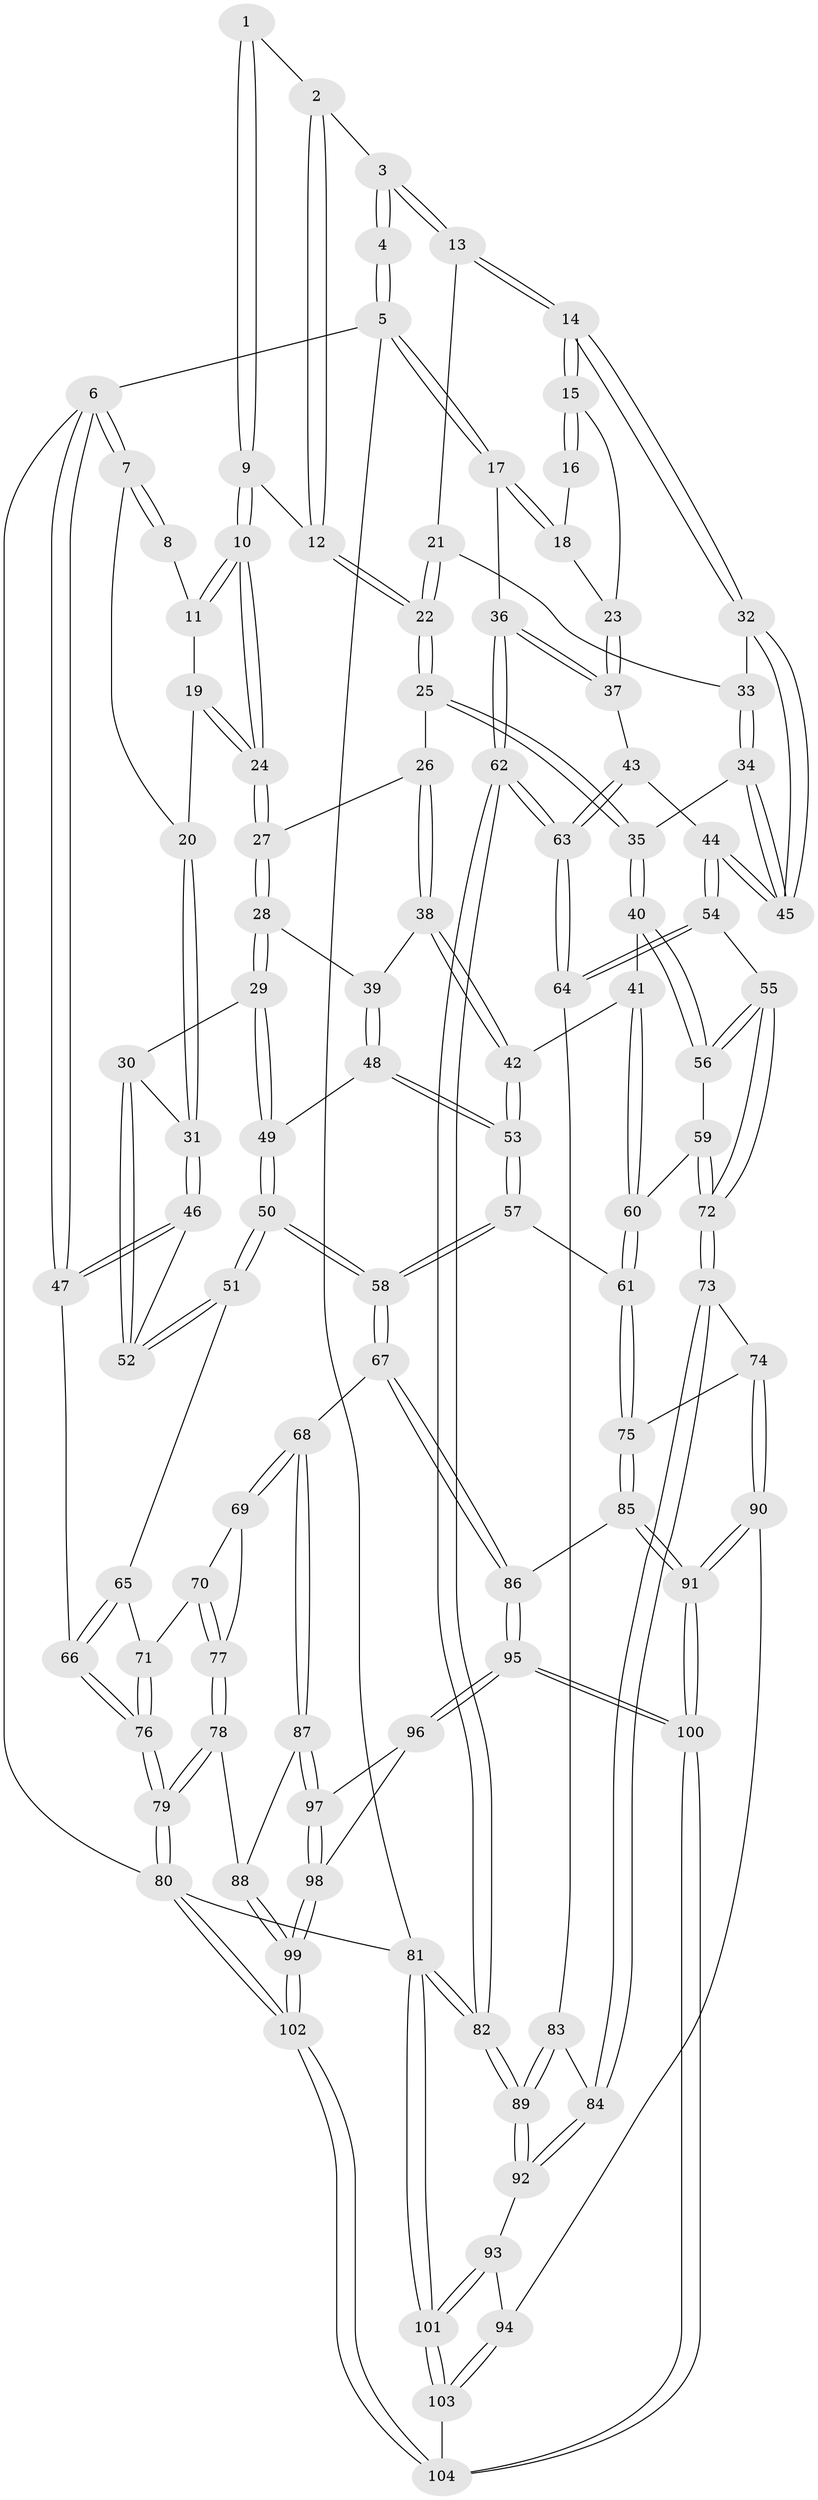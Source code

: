 // Generated by graph-tools (version 1.1) at 2025/51/03/09/25 03:51:07]
// undirected, 104 vertices, 257 edges
graph export_dot {
graph [start="1"]
  node [color=gray90,style=filled];
  1 [pos="+0.4026118072012761+0"];
  2 [pos="+0.5077625796055392+0"];
  3 [pos="+0.6493729169979982+0"];
  4 [pos="+1+0"];
  5 [pos="+1+0"];
  6 [pos="+0+0"];
  7 [pos="+0+0"];
  8 [pos="+0.17767709768397238+0"];
  9 [pos="+0.3619666950642004+0.11965607739872958"];
  10 [pos="+0.3484693256017275+0.13215721142029188"];
  11 [pos="+0.18207888905810699+0"];
  12 [pos="+0.47562127673685367+0.1451397166901495"];
  13 [pos="+0.6691245364634285+0"];
  14 [pos="+0.8102849560216073+0.16664110042236174"];
  15 [pos="+0.8103818625131861+0.16663417466340685"];
  16 [pos="+0.9209774440753353+0.03808489733663604"];
  17 [pos="+1+0.07034943054288202"];
  18 [pos="+0.991787825084481+0.13633669536302448"];
  19 [pos="+0.16088835042900299+0.1086337678188543"];
  20 [pos="+0.1273794202541682+0.1394549133094537"];
  21 [pos="+0.5583550566369045+0.169901513386221"];
  22 [pos="+0.5352260303627782+0.18007565164131595"];
  23 [pos="+0.8902915792039826+0.1908019287250552"];
  24 [pos="+0.32296309847471066+0.16795014630939922"];
  25 [pos="+0.5216975886712446+0.2134219999618272"];
  26 [pos="+0.48423936867004425+0.2429556277441868"];
  27 [pos="+0.3216790920830953+0.18367917617328203"];
  28 [pos="+0.30396575105573653+0.26233943669412735"];
  29 [pos="+0.14855428006881424+0.2860345774421089"];
  30 [pos="+0.13449484078142027+0.2828444533116441"];
  31 [pos="+0.058791061645986804+0.24352080599893386"];
  32 [pos="+0.8037450016726222+0.17636865929373907"];
  33 [pos="+0.6153883591116323+0.20398392517942987"];
  34 [pos="+0.6775907370322554+0.35918740703706636"];
  35 [pos="+0.5800604231700569+0.369527290138399"];
  36 [pos="+1+0.3887975451116816"];
  37 [pos="+1+0.35639372244263073"];
  38 [pos="+0.4192388111719441+0.32435879795685374"];
  39 [pos="+0.30602707183383127+0.26529448419376717"];
  40 [pos="+0.5211450107564304+0.4101874513949257"];
  41 [pos="+0.5001614657388692+0.41279701383757406"];
  42 [pos="+0.45555358037853005+0.41018754673038177"];
  43 [pos="+0.799513891916409+0.4239481701791467"];
  44 [pos="+0.7723846168424899+0.41976095218829584"];
  45 [pos="+0.7473326086230622+0.3798462837257485"];
  46 [pos="+0+0.27102837301451854"];
  47 [pos="+0+0.2622601418705421"];
  48 [pos="+0.29181729310057025+0.3683335926388871"];
  49 [pos="+0.22934082564784172+0.42969845380850014"];
  50 [pos="+0.2135681778293583+0.5368636473450183"];
  51 [pos="+0.13659732223326232+0.5148877311966445"];
  52 [pos="+0.13275449814402226+0.5078868292873292"];
  53 [pos="+0.3969810200950901+0.47031836246721864"];
  54 [pos="+0.7193080545259207+0.5263529601595065"];
  55 [pos="+0.7093334129449854+0.5348981881555335"];
  56 [pos="+0.572169044260151+0.4862673194203521"];
  57 [pos="+0.3678568781848488+0.5280266294765525"];
  58 [pos="+0.23555988518472837+0.5582557035484541"];
  59 [pos="+0.5435522665170951+0.5769975813119308"];
  60 [pos="+0.5206148908603743+0.572900016531927"];
  61 [pos="+0.42461121787685435+0.5879917766903631"];
  62 [pos="+1+0.7388067934243885"];
  63 [pos="+1+0.674928143315889"];
  64 [pos="+0.8722303224569354+0.6741656359197716"];
  65 [pos="+0.09731931639467672+0.5346351280117754"];
  66 [pos="+0+0.3280266565436132"];
  67 [pos="+0.21792818708136932+0.7178180571591952"];
  68 [pos="+0.2066522325938348+0.724152426571867"];
  69 [pos="+0.09439492238583401+0.6931082622605291"];
  70 [pos="+0.054440407578368794+0.5861303947120149"];
  71 [pos="+0.05437275681474359+0.5648857412569116"];
  72 [pos="+0.6394323129358047+0.6505472733871613"];
  73 [pos="+0.637526070309756+0.7027135315882376"];
  74 [pos="+0.525900642759314+0.7449504162001923"];
  75 [pos="+0.44216235764171047+0.714168937424398"];
  76 [pos="+0+0.5552081867747061"];
  77 [pos="+0+0.7127026519746378"];
  78 [pos="+0+0.7683878084181587"];
  79 [pos="+0+0.799979045828714"];
  80 [pos="+0+1"];
  81 [pos="+1+1"];
  82 [pos="+1+1"];
  83 [pos="+0.7379126899909292+0.7397879561080873"];
  84 [pos="+0.689884552712871+0.7496453128113482"];
  85 [pos="+0.3473988980439913+0.764377726232898"];
  86 [pos="+0.30740891455037783+0.7672880859274386"];
  87 [pos="+0.18489320355134667+0.7572090327192309"];
  88 [pos="+0.09837400586675892+0.8117096337233153"];
  89 [pos="+1+1"];
  90 [pos="+0.5077943294133769+0.9034117579382451"];
  91 [pos="+0.4704174301082866+0.941633788911384"];
  92 [pos="+0.6977959145742911+0.8324907324321229"];
  93 [pos="+0.6836507418839213+0.8595746829083557"];
  94 [pos="+0.6437803767959706+0.9033432160144501"];
  95 [pos="+0.2984658431700575+0.9339217173179974"];
  96 [pos="+0.24579410013883032+0.9288704429922402"];
  97 [pos="+0.18506458103285045+0.7792131334368481"];
  98 [pos="+0.16382591049661058+0.9391619501297691"];
  99 [pos="+0.0711921522945121+1"];
  100 [pos="+0.41270173910779434+1"];
  101 [pos="+1+1"];
  102 [pos="+0+1"];
  103 [pos="+0.6932651934886345+1"];
  104 [pos="+0.41833683024640983+1"];
  1 -- 2;
  1 -- 9;
  1 -- 9;
  2 -- 3;
  2 -- 12;
  2 -- 12;
  3 -- 4;
  3 -- 4;
  3 -- 13;
  3 -- 13;
  4 -- 5;
  4 -- 5;
  5 -- 6;
  5 -- 17;
  5 -- 17;
  5 -- 81;
  6 -- 7;
  6 -- 7;
  6 -- 47;
  6 -- 47;
  6 -- 80;
  7 -- 8;
  7 -- 8;
  7 -- 20;
  8 -- 11;
  9 -- 10;
  9 -- 10;
  9 -- 12;
  10 -- 11;
  10 -- 11;
  10 -- 24;
  10 -- 24;
  11 -- 19;
  12 -- 22;
  12 -- 22;
  13 -- 14;
  13 -- 14;
  13 -- 21;
  14 -- 15;
  14 -- 15;
  14 -- 32;
  14 -- 32;
  15 -- 16;
  15 -- 16;
  15 -- 23;
  16 -- 18;
  17 -- 18;
  17 -- 18;
  17 -- 36;
  18 -- 23;
  19 -- 20;
  19 -- 24;
  19 -- 24;
  20 -- 31;
  20 -- 31;
  21 -- 22;
  21 -- 22;
  21 -- 33;
  22 -- 25;
  22 -- 25;
  23 -- 37;
  23 -- 37;
  24 -- 27;
  24 -- 27;
  25 -- 26;
  25 -- 35;
  25 -- 35;
  26 -- 27;
  26 -- 38;
  26 -- 38;
  27 -- 28;
  27 -- 28;
  28 -- 29;
  28 -- 29;
  28 -- 39;
  29 -- 30;
  29 -- 49;
  29 -- 49;
  30 -- 31;
  30 -- 52;
  30 -- 52;
  31 -- 46;
  31 -- 46;
  32 -- 33;
  32 -- 45;
  32 -- 45;
  33 -- 34;
  33 -- 34;
  34 -- 35;
  34 -- 45;
  34 -- 45;
  35 -- 40;
  35 -- 40;
  36 -- 37;
  36 -- 37;
  36 -- 62;
  36 -- 62;
  37 -- 43;
  38 -- 39;
  38 -- 42;
  38 -- 42;
  39 -- 48;
  39 -- 48;
  40 -- 41;
  40 -- 56;
  40 -- 56;
  41 -- 42;
  41 -- 60;
  41 -- 60;
  42 -- 53;
  42 -- 53;
  43 -- 44;
  43 -- 63;
  43 -- 63;
  44 -- 45;
  44 -- 45;
  44 -- 54;
  44 -- 54;
  46 -- 47;
  46 -- 47;
  46 -- 52;
  47 -- 66;
  48 -- 49;
  48 -- 53;
  48 -- 53;
  49 -- 50;
  49 -- 50;
  50 -- 51;
  50 -- 51;
  50 -- 58;
  50 -- 58;
  51 -- 52;
  51 -- 52;
  51 -- 65;
  53 -- 57;
  53 -- 57;
  54 -- 55;
  54 -- 64;
  54 -- 64;
  55 -- 56;
  55 -- 56;
  55 -- 72;
  55 -- 72;
  56 -- 59;
  57 -- 58;
  57 -- 58;
  57 -- 61;
  58 -- 67;
  58 -- 67;
  59 -- 60;
  59 -- 72;
  59 -- 72;
  60 -- 61;
  60 -- 61;
  61 -- 75;
  61 -- 75;
  62 -- 63;
  62 -- 63;
  62 -- 82;
  62 -- 82;
  63 -- 64;
  63 -- 64;
  64 -- 83;
  65 -- 66;
  65 -- 66;
  65 -- 71;
  66 -- 76;
  66 -- 76;
  67 -- 68;
  67 -- 86;
  67 -- 86;
  68 -- 69;
  68 -- 69;
  68 -- 87;
  68 -- 87;
  69 -- 70;
  69 -- 77;
  70 -- 71;
  70 -- 77;
  70 -- 77;
  71 -- 76;
  71 -- 76;
  72 -- 73;
  72 -- 73;
  73 -- 74;
  73 -- 84;
  73 -- 84;
  74 -- 75;
  74 -- 90;
  74 -- 90;
  75 -- 85;
  75 -- 85;
  76 -- 79;
  76 -- 79;
  77 -- 78;
  77 -- 78;
  78 -- 79;
  78 -- 79;
  78 -- 88;
  79 -- 80;
  79 -- 80;
  80 -- 102;
  80 -- 102;
  80 -- 81;
  81 -- 82;
  81 -- 82;
  81 -- 101;
  81 -- 101;
  82 -- 89;
  82 -- 89;
  83 -- 84;
  83 -- 89;
  83 -- 89;
  84 -- 92;
  84 -- 92;
  85 -- 86;
  85 -- 91;
  85 -- 91;
  86 -- 95;
  86 -- 95;
  87 -- 88;
  87 -- 97;
  87 -- 97;
  88 -- 99;
  88 -- 99;
  89 -- 92;
  89 -- 92;
  90 -- 91;
  90 -- 91;
  90 -- 94;
  91 -- 100;
  91 -- 100;
  92 -- 93;
  93 -- 94;
  93 -- 101;
  93 -- 101;
  94 -- 103;
  94 -- 103;
  95 -- 96;
  95 -- 96;
  95 -- 100;
  95 -- 100;
  96 -- 97;
  96 -- 98;
  97 -- 98;
  97 -- 98;
  98 -- 99;
  98 -- 99;
  99 -- 102;
  99 -- 102;
  100 -- 104;
  100 -- 104;
  101 -- 103;
  101 -- 103;
  102 -- 104;
  102 -- 104;
  103 -- 104;
}
